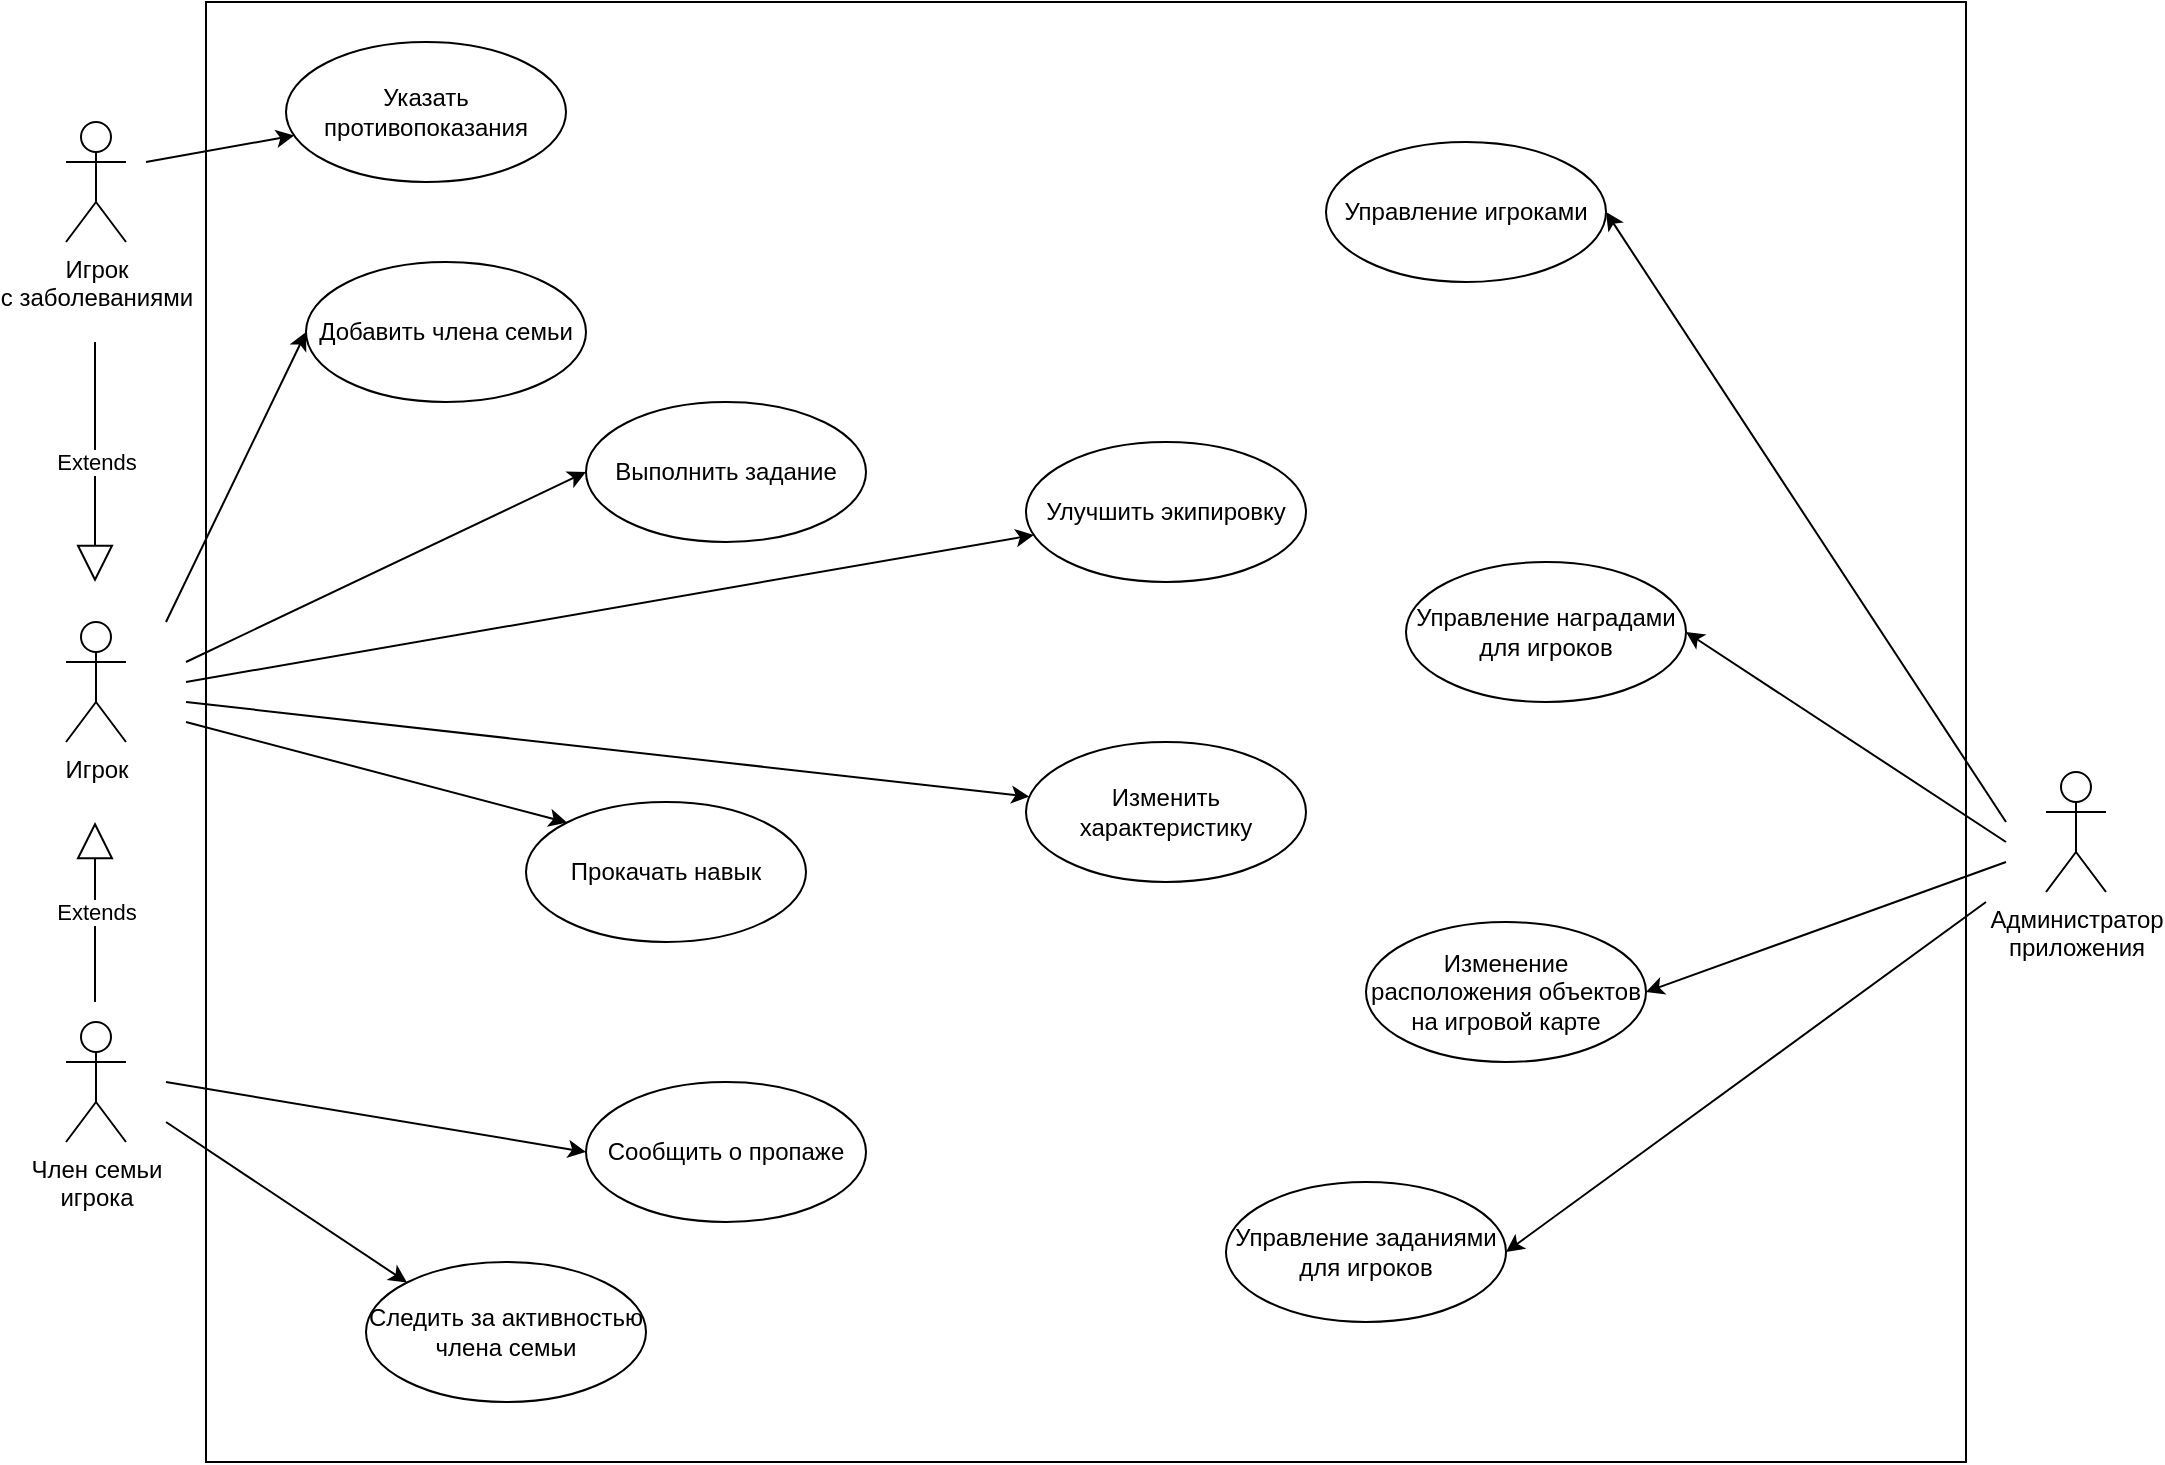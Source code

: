 <mxfile version="24.4.0" type="device">
  <diagram name="Страница — 1" id="PBImTYeV2S7VSkpx_dnX">
    <mxGraphModel dx="2261" dy="746" grid="1" gridSize="10" guides="1" tooltips="1" connect="1" arrows="1" fold="1" page="1" pageScale="1" pageWidth="827" pageHeight="1169" math="0" shadow="0">
      <root>
        <mxCell id="0" />
        <mxCell id="1" parent="0" />
        <mxCell id="Wd5DIuu5vNiK5n4zwcmO-1" value="" style="rounded=0;whiteSpace=wrap;html=1;" parent="1" vertex="1">
          <mxGeometry x="-20" y="10" width="880" height="730" as="geometry" />
        </mxCell>
        <mxCell id="Wd5DIuu5vNiK5n4zwcmO-2" style="rounded=0;orthogonalLoop=1;jettySize=auto;html=1;" parent="1" target="Wd5DIuu5vNiK5n4zwcmO-12" edge="1">
          <mxGeometry relative="1" as="geometry">
            <mxPoint x="-50" y="90" as="sourcePoint" />
          </mxGeometry>
        </mxCell>
        <mxCell id="Wd5DIuu5vNiK5n4zwcmO-3" value="Игрок&lt;div&gt;с заболеваниями&lt;/div&gt;" style="shape=umlActor;verticalLabelPosition=bottom;verticalAlign=top;html=1;" parent="1" vertex="1">
          <mxGeometry x="-90" y="70" width="30" height="60" as="geometry" />
        </mxCell>
        <mxCell id="Wd5DIuu5vNiK5n4zwcmO-4" style="rounded=0;orthogonalLoop=1;jettySize=auto;html=1;entryX=0;entryY=0;entryDx=0;entryDy=0;" parent="1" target="Wd5DIuu5vNiK5n4zwcmO-13" edge="1">
          <mxGeometry relative="1" as="geometry">
            <mxPoint x="-40" y="570" as="sourcePoint" />
          </mxGeometry>
        </mxCell>
        <mxCell id="Wd5DIuu5vNiK5n4zwcmO-5" style="rounded=0;orthogonalLoop=1;jettySize=auto;html=1;entryX=0;entryY=0.5;entryDx=0;entryDy=0;" parent="1" target="Wd5DIuu5vNiK5n4zwcmO-23" edge="1">
          <mxGeometry relative="1" as="geometry">
            <mxPoint x="-40" y="550" as="sourcePoint" />
          </mxGeometry>
        </mxCell>
        <mxCell id="Wd5DIuu5vNiK5n4zwcmO-6" value="Член семьи&lt;div&gt;игрока&lt;/div&gt;" style="shape=umlActor;verticalLabelPosition=bottom;verticalAlign=top;html=1;" parent="1" vertex="1">
          <mxGeometry x="-90" y="520" width="30" height="60" as="geometry" />
        </mxCell>
        <mxCell id="Wd5DIuu5vNiK5n4zwcmO-7" style="rounded=0;orthogonalLoop=1;jettySize=auto;html=1;entryX=1;entryY=0.5;entryDx=0;entryDy=0;" parent="1" target="Wd5DIuu5vNiK5n4zwcmO-14" edge="1">
          <mxGeometry relative="1" as="geometry">
            <mxPoint x="880" y="440" as="sourcePoint" />
          </mxGeometry>
        </mxCell>
        <mxCell id="Wd5DIuu5vNiK5n4zwcmO-8" style="rounded=0;orthogonalLoop=1;jettySize=auto;html=1;entryX=1;entryY=0.5;entryDx=0;entryDy=0;" parent="1" target="Wd5DIuu5vNiK5n4zwcmO-22" edge="1">
          <mxGeometry relative="1" as="geometry">
            <mxPoint x="880" y="420" as="sourcePoint" />
          </mxGeometry>
        </mxCell>
        <mxCell id="Wd5DIuu5vNiK5n4zwcmO-9" value="Администратор&lt;div&gt;приложения&lt;/div&gt;" style="shape=umlActor;verticalLabelPosition=bottom;verticalAlign=top;html=1;" parent="1" vertex="1">
          <mxGeometry x="900" y="395" width="30" height="60" as="geometry" />
        </mxCell>
        <mxCell id="Wd5DIuu5vNiK5n4zwcmO-10" value="Выполнить задание" style="ellipse;whiteSpace=wrap;html=1;" parent="1" vertex="1">
          <mxGeometry x="170" y="210" width="140" height="70" as="geometry" />
        </mxCell>
        <mxCell id="Wd5DIuu5vNiK5n4zwcmO-12" value="Указать противопоказания" style="ellipse;whiteSpace=wrap;html=1;" parent="1" vertex="1">
          <mxGeometry x="20" y="30" width="140" height="70" as="geometry" />
        </mxCell>
        <mxCell id="Wd5DIuu5vNiK5n4zwcmO-13" value="Следить за активностью члена семьи" style="ellipse;whiteSpace=wrap;html=1;" parent="1" vertex="1">
          <mxGeometry x="60" y="640" width="140" height="70" as="geometry" />
        </mxCell>
        <mxCell id="Wd5DIuu5vNiK5n4zwcmO-14" value="Изменение расположения объектов на игровой карте" style="ellipse;whiteSpace=wrap;html=1;" parent="1" vertex="1">
          <mxGeometry x="560" y="470" width="140" height="70" as="geometry" />
        </mxCell>
        <mxCell id="Wd5DIuu5vNiK5n4zwcmO-32" style="rounded=0;orthogonalLoop=1;jettySize=auto;html=1;" parent="1" target="Wd5DIuu5vNiK5n4zwcmO-30" edge="1">
          <mxGeometry relative="1" as="geometry">
            <mxPoint x="-30" y="350" as="sourcePoint" />
          </mxGeometry>
        </mxCell>
        <mxCell id="Wd5DIuu5vNiK5n4zwcmO-33" style="rounded=0;orthogonalLoop=1;jettySize=auto;html=1;" parent="1" target="Wd5DIuu5vNiK5n4zwcmO-31" edge="1">
          <mxGeometry relative="1" as="geometry">
            <mxPoint x="-30" y="360" as="sourcePoint" />
          </mxGeometry>
        </mxCell>
        <mxCell id="Wd5DIuu5vNiK5n4zwcmO-35" style="rounded=0;orthogonalLoop=1;jettySize=auto;html=1;entryX=0;entryY=0;entryDx=0;entryDy=0;" parent="1" target="Wd5DIuu5vNiK5n4zwcmO-34" edge="1">
          <mxGeometry relative="1" as="geometry">
            <mxPoint x="-30" y="370" as="sourcePoint" />
          </mxGeometry>
        </mxCell>
        <mxCell id="Wd5DIuu5vNiK5n4zwcmO-16" style="rounded=0;orthogonalLoop=1;jettySize=auto;html=1;entryX=0;entryY=0.5;entryDx=0;entryDy=0;" parent="1" target="Wd5DIuu5vNiK5n4zwcmO-10" edge="1">
          <mxGeometry relative="1" as="geometry">
            <mxPoint x="-30" y="340" as="sourcePoint" />
          </mxGeometry>
        </mxCell>
        <mxCell id="Wd5DIuu5vNiK5n4zwcmO-19" style="rounded=0;orthogonalLoop=1;jettySize=auto;html=1;entryX=0;entryY=0.5;entryDx=0;entryDy=0;" parent="1" target="Wd5DIuu5vNiK5n4zwcmO-24" edge="1">
          <mxGeometry relative="1" as="geometry">
            <mxPoint x="-40" y="320" as="sourcePoint" />
          </mxGeometry>
        </mxCell>
        <mxCell id="Wd5DIuu5vNiK5n4zwcmO-20" value="Игрок" style="shape=umlActor;verticalLabelPosition=bottom;verticalAlign=top;html=1;" parent="1" vertex="1">
          <mxGeometry x="-90" y="320" width="30" height="60" as="geometry" />
        </mxCell>
        <mxCell id="Wd5DIuu5vNiK5n4zwcmO-21" value="Extends" style="endArrow=block;endSize=16;endFill=0;html=1;rounded=0;" parent="1" edge="1">
          <mxGeometry width="160" relative="1" as="geometry">
            <mxPoint x="-75.5" y="180" as="sourcePoint" />
            <mxPoint x="-75.5" y="300" as="targetPoint" />
          </mxGeometry>
        </mxCell>
        <mxCell id="Wd5DIuu5vNiK5n4zwcmO-22" value="Управление игроками" style="ellipse;whiteSpace=wrap;html=1;" parent="1" vertex="1">
          <mxGeometry x="540" y="80" width="140" height="70" as="geometry" />
        </mxCell>
        <mxCell id="Wd5DIuu5vNiK5n4zwcmO-23" value="Сообщить о пропаже" style="ellipse;whiteSpace=wrap;html=1;" parent="1" vertex="1">
          <mxGeometry x="170" y="550" width="140" height="70" as="geometry" />
        </mxCell>
        <mxCell id="Wd5DIuu5vNiK5n4zwcmO-24" value="Добавить члена семьи" style="ellipse;whiteSpace=wrap;html=1;" parent="1" vertex="1">
          <mxGeometry x="30" y="140" width="140" height="70" as="geometry" />
        </mxCell>
        <mxCell id="Wd5DIuu5vNiK5n4zwcmO-25" value="Extends" style="endArrow=block;endSize=16;endFill=0;html=1;rounded=0;" parent="1" edge="1">
          <mxGeometry width="160" relative="1" as="geometry">
            <mxPoint x="-75.5" y="510" as="sourcePoint" />
            <mxPoint x="-75.5" y="420" as="targetPoint" />
          </mxGeometry>
        </mxCell>
        <mxCell id="Wd5DIuu5vNiK5n4zwcmO-26" value="Управление наградами для игроков" style="ellipse;whiteSpace=wrap;html=1;" parent="1" vertex="1">
          <mxGeometry x="580" y="290" width="140" height="70" as="geometry" />
        </mxCell>
        <mxCell id="Wd5DIuu5vNiK5n4zwcmO-27" style="rounded=0;orthogonalLoop=1;jettySize=auto;html=1;entryX=1;entryY=0.5;entryDx=0;entryDy=0;" parent="1" target="Wd5DIuu5vNiK5n4zwcmO-26" edge="1">
          <mxGeometry relative="1" as="geometry">
            <mxPoint x="880" y="430" as="sourcePoint" />
            <mxPoint x="620" y="355" as="targetPoint" />
          </mxGeometry>
        </mxCell>
        <mxCell id="Wd5DIuu5vNiK5n4zwcmO-28" value="Управление заданиями для игроков" style="ellipse;whiteSpace=wrap;html=1;" parent="1" vertex="1">
          <mxGeometry x="490" y="600" width="140" height="70" as="geometry" />
        </mxCell>
        <mxCell id="Wd5DIuu5vNiK5n4zwcmO-29" style="rounded=0;orthogonalLoop=1;jettySize=auto;html=1;entryX=1;entryY=0.5;entryDx=0;entryDy=0;" parent="1" target="Wd5DIuu5vNiK5n4zwcmO-28" edge="1">
          <mxGeometry relative="1" as="geometry">
            <mxPoint x="870" y="460" as="sourcePoint" />
            <mxPoint x="650" y="582.5" as="targetPoint" />
          </mxGeometry>
        </mxCell>
        <mxCell id="Wd5DIuu5vNiK5n4zwcmO-30" value="Улучшить экипировку" style="ellipse;whiteSpace=wrap;html=1;" parent="1" vertex="1">
          <mxGeometry x="390" y="230" width="140" height="70" as="geometry" />
        </mxCell>
        <mxCell id="Wd5DIuu5vNiK5n4zwcmO-31" value="Изменить характеристику" style="ellipse;whiteSpace=wrap;html=1;" parent="1" vertex="1">
          <mxGeometry x="390" y="380" width="140" height="70" as="geometry" />
        </mxCell>
        <mxCell id="Wd5DIuu5vNiK5n4zwcmO-34" value="Прокачать навык" style="ellipse;whiteSpace=wrap;html=1;" parent="1" vertex="1">
          <mxGeometry x="140" y="410" width="140" height="70" as="geometry" />
        </mxCell>
      </root>
    </mxGraphModel>
  </diagram>
</mxfile>
